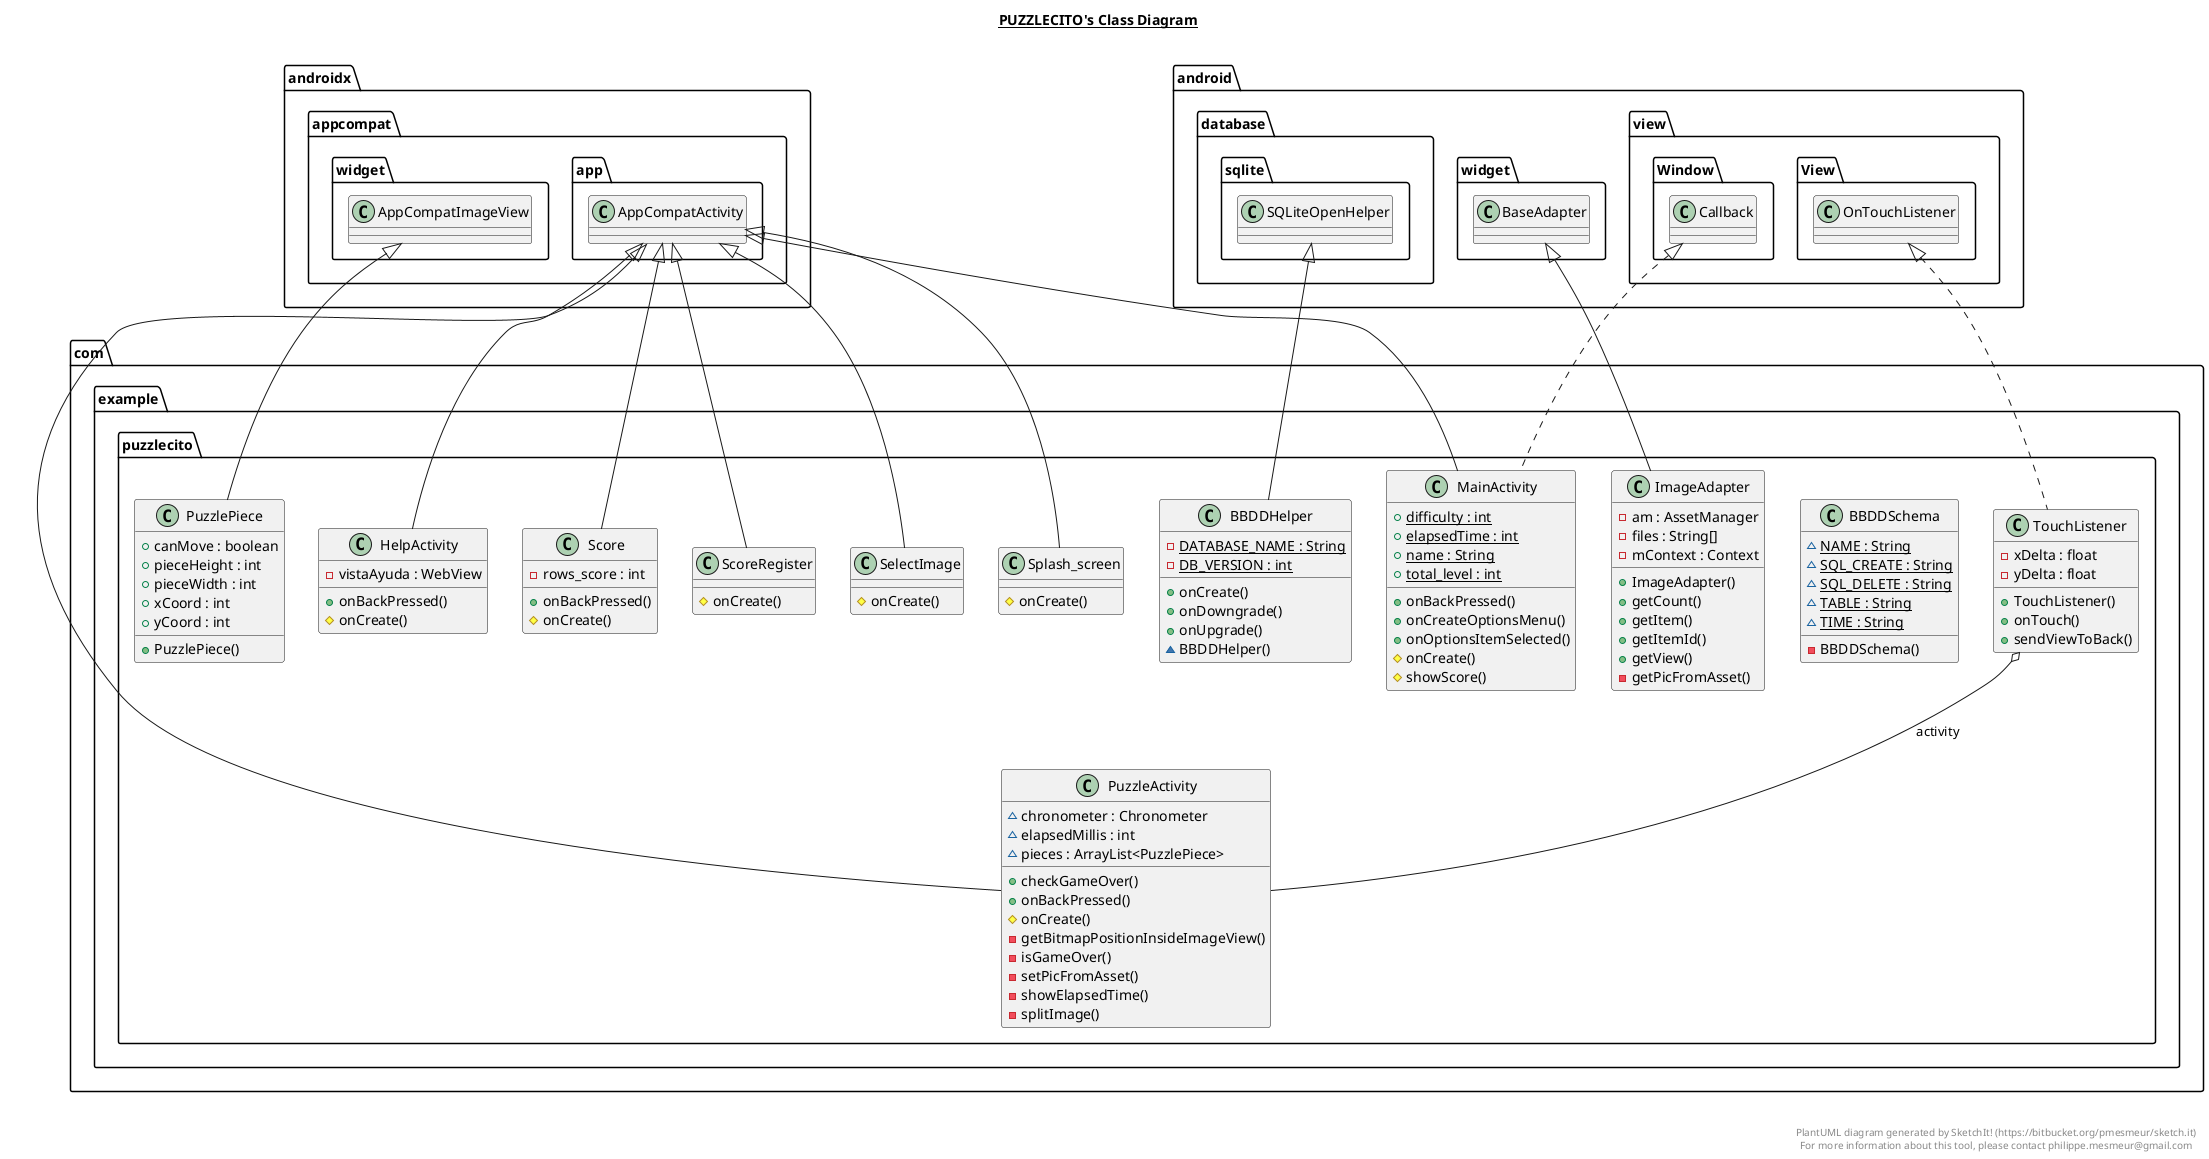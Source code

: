 @startuml

title __PUZZLECITO's Class Diagram__\n

  namespace com.example.puzzlecito {
    class com.example.puzzlecito.BBDDHelper {
        {static} - DATABASE_NAME : String
        {static} - DB_VERSION : int
        + onCreate()
        + onDowngrade()
        + onUpgrade()
        ~ BBDDHelper()
    }
  }
  

  namespace com.example.puzzlecito {
    class com.example.puzzlecito.BBDDSchema {
        {static} ~ NAME : String
        {static} ~ SQL_CREATE : String
        {static} ~ SQL_DELETE : String
        {static} ~ TABLE : String
        {static} ~ TIME : String
        - BBDDSchema()
    }
  }
  

  namespace com.example.puzzlecito {
    class com.example.puzzlecito.HelpActivity {
        - vistaAyuda : WebView
        + onBackPressed()
        # onCreate()
    }
  }
  

  namespace com.example.puzzlecito {
    class com.example.puzzlecito.ImageAdapter {
        - am : AssetManager
        - files : String[]
        - mContext : Context
        + ImageAdapter()
        + getCount()
        + getItem()
        + getItemId()
        + getView()
        - getPicFromAsset()
    }
  }
  

  namespace com.example.puzzlecito {
    class com.example.puzzlecito.MainActivity {
        {static} + difficulty : int
        {static} + elapsedTime : int
        {static} + name : String
        {static} + total_level : int
        + onBackPressed()
        + onCreateOptionsMenu()
        + onOptionsItemSelected()
        # onCreate()
        # showScore()
    }
  }
  

  namespace com.example.puzzlecito {
    class com.example.puzzlecito.PuzzleActivity {
        ~ chronometer : Chronometer
        ~ elapsedMillis : int
        ~ pieces : ArrayList<PuzzlePiece>
        + checkGameOver()
        + onBackPressed()
        # onCreate()
        - getBitmapPositionInsideImageView()
        - isGameOver()
        - setPicFromAsset()
        - showElapsedTime()
        - splitImage()
    }
  }
  

  namespace com.example.puzzlecito {
    class com.example.puzzlecito.PuzzlePiece {
        + canMove : boolean
        + pieceHeight : int
        + pieceWidth : int
        + xCoord : int
        + yCoord : int
        + PuzzlePiece()
    }
  }
  

  namespace com.example.puzzlecito {
    class com.example.puzzlecito.Score {
        - rows_score : int
        + onBackPressed()
        # onCreate()
    }
  }
  

  namespace com.example.puzzlecito {
    class com.example.puzzlecito.ScoreRegister {
        # onCreate()
    }
  }
  

  namespace com.example.puzzlecito {
    class com.example.puzzlecito.SelectImage {
        # onCreate()
    }
  }
  

  namespace com.example.puzzlecito {
    class com.example.puzzlecito.Splash_screen {
        # onCreate()
    }
  }
  

  namespace com.example.puzzlecito {
    class com.example.puzzlecito.TouchListener {
        - xDelta : float
        - yDelta : float
        + TouchListener()
        + onTouch()
        + sendViewToBack()
    }
  }
  

  com.example.puzzlecito.BBDDHelper -up-|> android.database.sqlite.SQLiteOpenHelper
  com.example.puzzlecito.HelpActivity -up-|> androidx.appcompat.app.AppCompatActivity
  com.example.puzzlecito.ImageAdapter -up-|> android.widget.BaseAdapter
  com.example.puzzlecito.MainActivity .up.|> android.view.Window.Callback
  com.example.puzzlecito.MainActivity -up-|> androidx.appcompat.app.AppCompatActivity
  com.example.puzzlecito.PuzzleActivity -up-|> androidx.appcompat.app.AppCompatActivity
  com.example.puzzlecito.PuzzlePiece -up-|> androidx.appcompat.widget.AppCompatImageView
  com.example.puzzlecito.Score -up-|> androidx.appcompat.app.AppCompatActivity
  com.example.puzzlecito.ScoreRegister -up-|> androidx.appcompat.app.AppCompatActivity
  com.example.puzzlecito.SelectImage -up-|> androidx.appcompat.app.AppCompatActivity
  com.example.puzzlecito.Splash_screen -up-|> androidx.appcompat.app.AppCompatActivity
  com.example.puzzlecito.TouchListener .up.|> android.view.View.OnTouchListener
  com.example.puzzlecito.TouchListener o-- com.example.puzzlecito.PuzzleActivity : activity


right footer


PlantUML diagram generated by SketchIt! (https://bitbucket.org/pmesmeur/sketch.it)
For more information about this tool, please contact philippe.mesmeur@gmail.com
endfooter

@enduml
